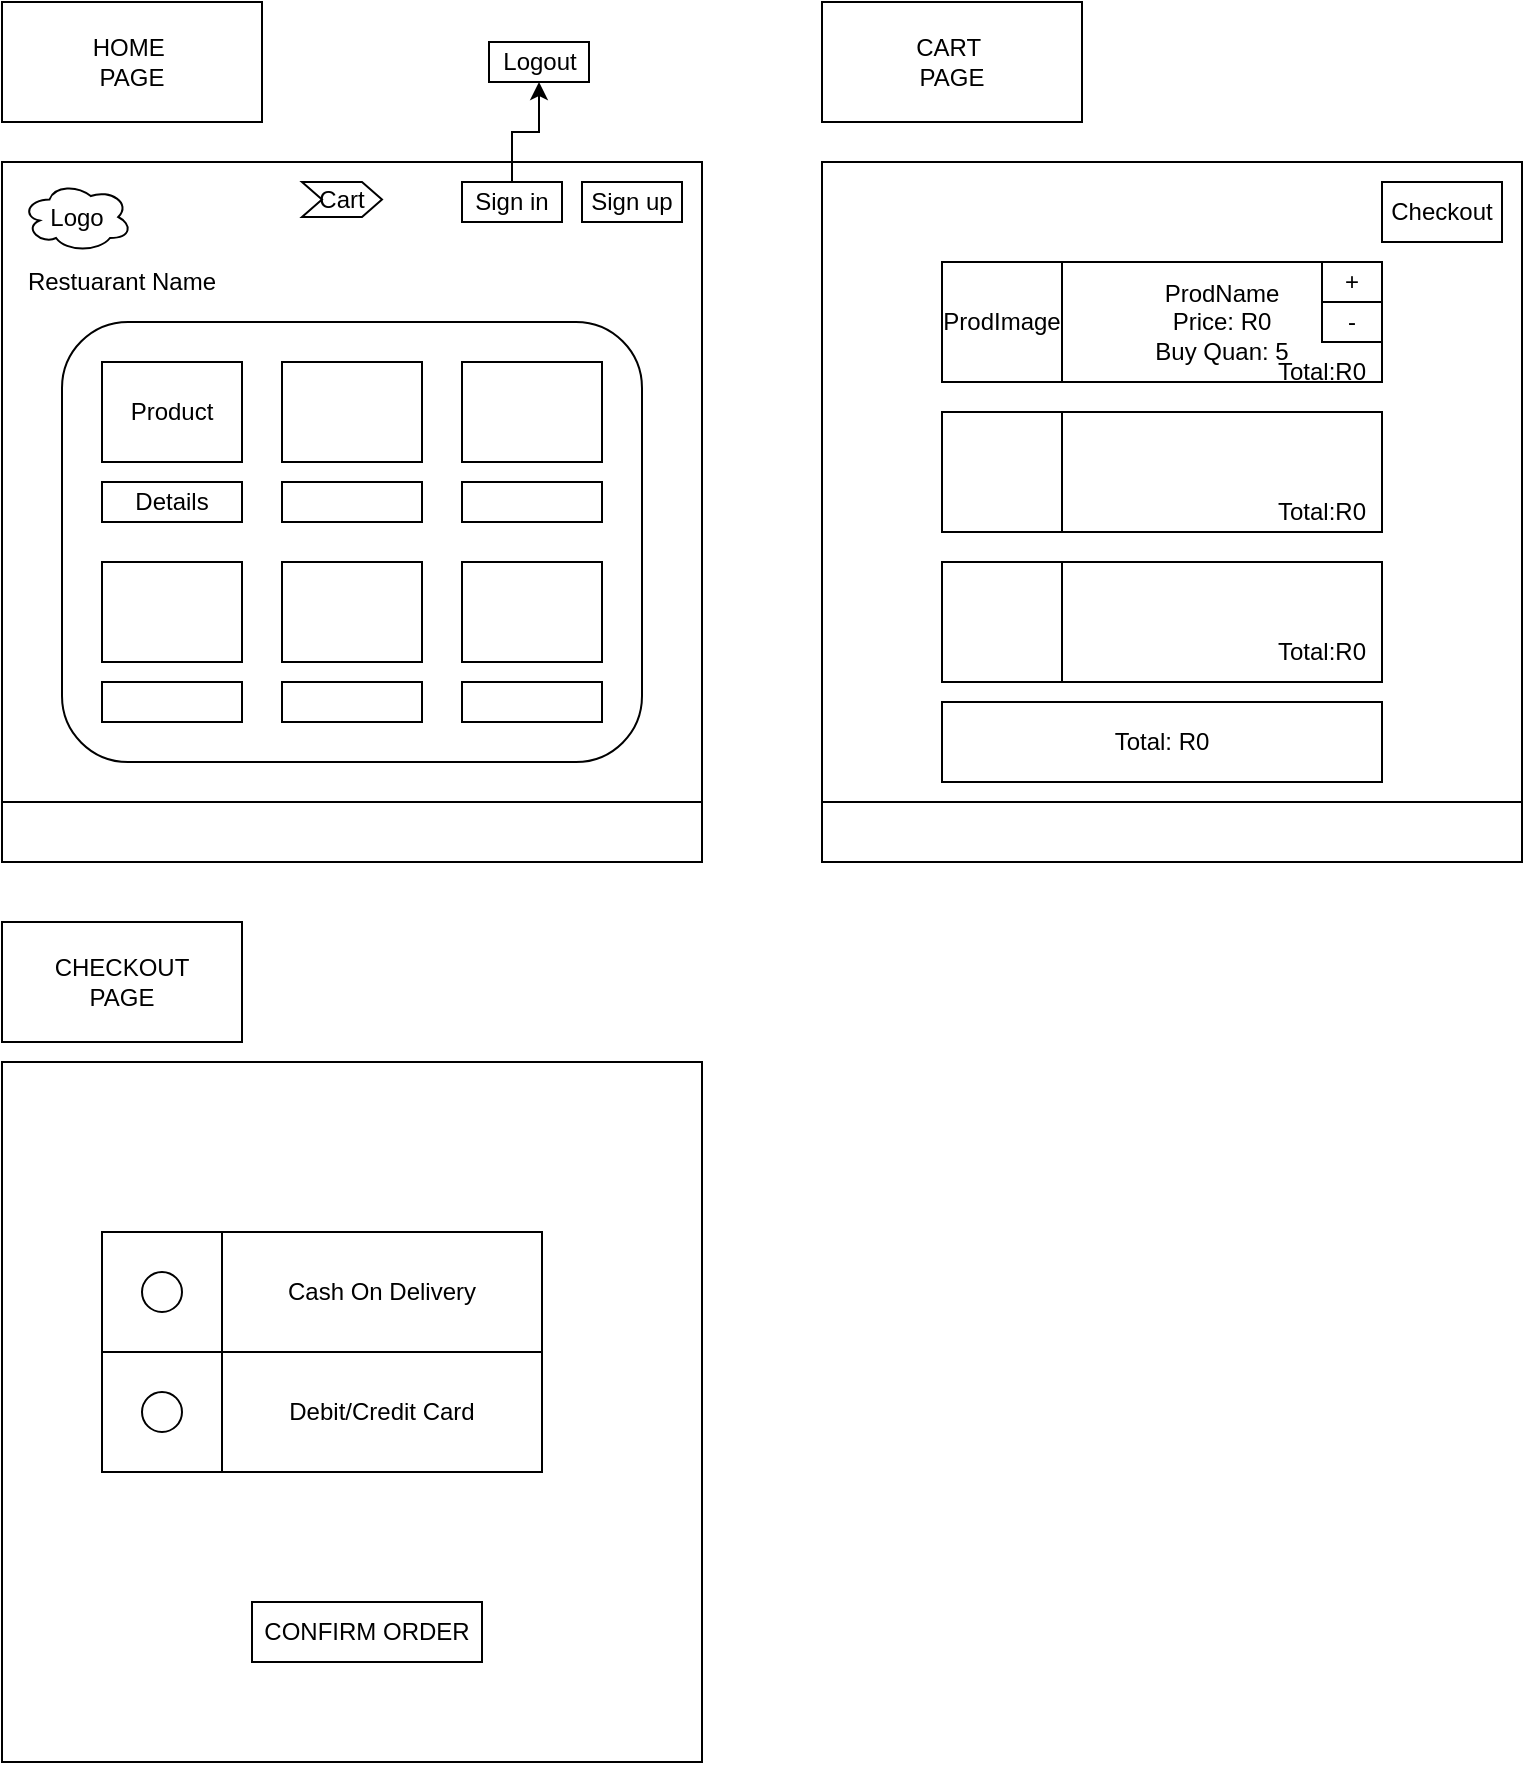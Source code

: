 <mxfile version="24.9.0">
  <diagram name="Page-1" id="f2C7okhfU_2KWWLTlUfj">
    <mxGraphModel dx="852" dy="1513" grid="1" gridSize="10" guides="1" tooltips="1" connect="1" arrows="1" fold="1" page="1" pageScale="1" pageWidth="827" pageHeight="1169" math="0" shadow="0">
      <root>
        <mxCell id="0" />
        <mxCell id="1" parent="0" />
        <mxCell id="ZQC9xDUk0hvV3A3y6WX4-1" value="" style="whiteSpace=wrap;html=1;aspect=fixed;" parent="1" vertex="1">
          <mxGeometry x="120" y="20" width="350" height="350" as="geometry" />
        </mxCell>
        <mxCell id="BFbZ1qvllum0F3lM_hmC-3" style="edgeStyle=orthogonalEdgeStyle;rounded=0;orthogonalLoop=1;jettySize=auto;html=1;exitX=0.5;exitY=0;exitDx=0;exitDy=0;entryX=0.5;entryY=1;entryDx=0;entryDy=0;" edge="1" parent="1" source="ZQC9xDUk0hvV3A3y6WX4-2" target="ZQC9xDUk0hvV3A3y6WX4-7">
          <mxGeometry relative="1" as="geometry" />
        </mxCell>
        <mxCell id="ZQC9xDUk0hvV3A3y6WX4-2" value="Sign in" style="rounded=0;whiteSpace=wrap;html=1;" parent="1" vertex="1">
          <mxGeometry x="350" y="30" width="50" height="20" as="geometry" />
        </mxCell>
        <mxCell id="ZQC9xDUk0hvV3A3y6WX4-3" value="Sign up" style="rounded=0;whiteSpace=wrap;html=1;" parent="1" vertex="1">
          <mxGeometry x="410" y="30" width="50" height="20" as="geometry" />
        </mxCell>
        <mxCell id="ZQC9xDUk0hvV3A3y6WX4-4" value="" style="rounded=0;whiteSpace=wrap;html=1;" parent="1" vertex="1">
          <mxGeometry x="120" y="340" width="350" height="30" as="geometry" />
        </mxCell>
        <mxCell id="ZQC9xDUk0hvV3A3y6WX4-5" value="" style="whiteSpace=wrap;html=1;aspect=fixed;" parent="1" vertex="1">
          <mxGeometry x="530" y="20" width="350" height="350" as="geometry" />
        </mxCell>
        <mxCell id="ZQC9xDUk0hvV3A3y6WX4-7" value="Logout" style="rounded=0;whiteSpace=wrap;html=1;" parent="1" vertex="1">
          <mxGeometry x="363.5" y="-40" width="50" height="20" as="geometry" />
        </mxCell>
        <mxCell id="ZQC9xDUk0hvV3A3y6WX4-8" value="" style="rounded=0;whiteSpace=wrap;html=1;" parent="1" vertex="1">
          <mxGeometry x="530" y="340" width="350" height="30" as="geometry" />
        </mxCell>
        <mxCell id="ZQC9xDUk0hvV3A3y6WX4-9" value="" style="rounded=1;whiteSpace=wrap;html=1;" parent="1" vertex="1">
          <mxGeometry x="150" y="100" width="290" height="220" as="geometry" />
        </mxCell>
        <mxCell id="ZQC9xDUk0hvV3A3y6WX4-10" value="Restuarant Name" style="text;html=1;align=center;verticalAlign=middle;whiteSpace=wrap;rounded=0;" parent="1" vertex="1">
          <mxGeometry x="130" y="65" width="100" height="30" as="geometry" />
        </mxCell>
        <mxCell id="ZQC9xDUk0hvV3A3y6WX4-11" value="Logo" style="ellipse;shape=cloud;whiteSpace=wrap;html=1;" parent="1" vertex="1">
          <mxGeometry x="130" y="30" width="55" height="35" as="geometry" />
        </mxCell>
        <mxCell id="ZQC9xDUk0hvV3A3y6WX4-12" value="Product" style="rounded=0;whiteSpace=wrap;html=1;" parent="1" vertex="1">
          <mxGeometry x="170" y="120" width="70" height="50" as="geometry" />
        </mxCell>
        <mxCell id="ZQC9xDUk0hvV3A3y6WX4-14" value="Details" style="rounded=0;whiteSpace=wrap;html=1;" parent="1" vertex="1">
          <mxGeometry x="170" y="180" width="70" height="20" as="geometry" />
        </mxCell>
        <mxCell id="ZQC9xDUk0hvV3A3y6WX4-15" value="" style="rounded=0;whiteSpace=wrap;html=1;" parent="1" vertex="1">
          <mxGeometry x="260" y="120" width="70" height="50" as="geometry" />
        </mxCell>
        <mxCell id="ZQC9xDUk0hvV3A3y6WX4-16" value="" style="rounded=0;whiteSpace=wrap;html=1;" parent="1" vertex="1">
          <mxGeometry x="260" y="180" width="70" height="20" as="geometry" />
        </mxCell>
        <mxCell id="ZQC9xDUk0hvV3A3y6WX4-17" value="" style="rounded=0;whiteSpace=wrap;html=1;" parent="1" vertex="1">
          <mxGeometry x="350" y="120" width="70" height="50" as="geometry" />
        </mxCell>
        <mxCell id="ZQC9xDUk0hvV3A3y6WX4-18" value="" style="rounded=0;whiteSpace=wrap;html=1;" parent="1" vertex="1">
          <mxGeometry x="350" y="180" width="70" height="20" as="geometry" />
        </mxCell>
        <mxCell id="ZQC9xDUk0hvV3A3y6WX4-19" value="" style="rounded=0;whiteSpace=wrap;html=1;" parent="1" vertex="1">
          <mxGeometry x="170" y="220" width="70" height="50" as="geometry" />
        </mxCell>
        <mxCell id="ZQC9xDUk0hvV3A3y6WX4-20" value="" style="rounded=0;whiteSpace=wrap;html=1;" parent="1" vertex="1">
          <mxGeometry x="170" y="280" width="70" height="20" as="geometry" />
        </mxCell>
        <mxCell id="ZQC9xDUk0hvV3A3y6WX4-21" value="" style="rounded=0;whiteSpace=wrap;html=1;" parent="1" vertex="1">
          <mxGeometry x="350" y="220" width="70" height="50" as="geometry" />
        </mxCell>
        <mxCell id="ZQC9xDUk0hvV3A3y6WX4-22" value="" style="rounded=0;whiteSpace=wrap;html=1;" parent="1" vertex="1">
          <mxGeometry x="350" y="280" width="70" height="20" as="geometry" />
        </mxCell>
        <mxCell id="ZQC9xDUk0hvV3A3y6WX4-23" value="" style="rounded=0;whiteSpace=wrap;html=1;" parent="1" vertex="1">
          <mxGeometry x="260" y="220" width="70" height="50" as="geometry" />
        </mxCell>
        <mxCell id="ZQC9xDUk0hvV3A3y6WX4-24" value="" style="rounded=0;whiteSpace=wrap;html=1;" parent="1" vertex="1">
          <mxGeometry x="260" y="280" width="70" height="20" as="geometry" />
        </mxCell>
        <mxCell id="ZQC9xDUk0hvV3A3y6WX4-25" value="Cart" style="shape=step;perimeter=stepPerimeter;whiteSpace=wrap;html=1;fixedSize=1;size=10;" parent="1" vertex="1">
          <mxGeometry x="270" y="30" width="40" height="17.5" as="geometry" />
        </mxCell>
        <mxCell id="BFbZ1qvllum0F3lM_hmC-1" value="HOME&amp;nbsp;&lt;div&gt;PAGE&lt;/div&gt;" style="rounded=0;whiteSpace=wrap;html=1;" vertex="1" parent="1">
          <mxGeometry x="120" y="-60" width="130" height="60" as="geometry" />
        </mxCell>
        <mxCell id="BFbZ1qvllum0F3lM_hmC-2" value="CART&amp;nbsp;&lt;div&gt;PAGE&lt;/div&gt;" style="rounded=0;whiteSpace=wrap;html=1;" vertex="1" parent="1">
          <mxGeometry x="530" y="-60" width="130" height="60" as="geometry" />
        </mxCell>
        <mxCell id="BFbZ1qvllum0F3lM_hmC-4" value="Checkout" style="rounded=0;whiteSpace=wrap;html=1;" vertex="1" parent="1">
          <mxGeometry x="810" y="30" width="60" height="30" as="geometry" />
        </mxCell>
        <mxCell id="BFbZ1qvllum0F3lM_hmC-5" value="ProdImage" style="rounded=0;whiteSpace=wrap;html=1;" vertex="1" parent="1">
          <mxGeometry x="590" y="70" width="60" height="60" as="geometry" />
        </mxCell>
        <mxCell id="BFbZ1qvllum0F3lM_hmC-6" value="&lt;div&gt;ProdName&lt;br&gt;Price: R0&lt;/div&gt;Buy Quan: 5" style="rounded=0;whiteSpace=wrap;html=1;" vertex="1" parent="1">
          <mxGeometry x="650" y="70" width="160" height="60" as="geometry" />
        </mxCell>
        <mxCell id="BFbZ1qvllum0F3lM_hmC-8" value="" style="rounded=0;whiteSpace=wrap;html=1;" vertex="1" parent="1">
          <mxGeometry x="590" y="145" width="60" height="60" as="geometry" />
        </mxCell>
        <mxCell id="BFbZ1qvllum0F3lM_hmC-9" value="" style="rounded=0;whiteSpace=wrap;html=1;" vertex="1" parent="1">
          <mxGeometry x="650" y="145" width="160" height="60" as="geometry" />
        </mxCell>
        <mxCell id="BFbZ1qvllum0F3lM_hmC-12" value="" style="rounded=0;whiteSpace=wrap;html=1;" vertex="1" parent="1">
          <mxGeometry x="590" y="220" width="60" height="60" as="geometry" />
        </mxCell>
        <mxCell id="BFbZ1qvllum0F3lM_hmC-13" value="" style="rounded=0;whiteSpace=wrap;html=1;" vertex="1" parent="1">
          <mxGeometry x="650" y="220" width="160" height="60" as="geometry" />
        </mxCell>
        <mxCell id="BFbZ1qvllum0F3lM_hmC-14" value="Total:R0" style="text;html=1;align=center;verticalAlign=middle;whiteSpace=wrap;rounded=0;" vertex="1" parent="1">
          <mxGeometry x="750" y="110" width="60" height="30" as="geometry" />
        </mxCell>
        <mxCell id="BFbZ1qvllum0F3lM_hmC-15" value="Total: R0" style="rounded=0;whiteSpace=wrap;html=1;" vertex="1" parent="1">
          <mxGeometry x="590" y="290" width="220" height="40" as="geometry" />
        </mxCell>
        <mxCell id="BFbZ1qvllum0F3lM_hmC-16" value="Total:R0" style="text;html=1;align=center;verticalAlign=middle;whiteSpace=wrap;rounded=0;" vertex="1" parent="1">
          <mxGeometry x="750" y="180" width="60" height="30" as="geometry" />
        </mxCell>
        <mxCell id="BFbZ1qvllum0F3lM_hmC-17" value="Total:R0" style="text;html=1;align=center;verticalAlign=middle;whiteSpace=wrap;rounded=0;" vertex="1" parent="1">
          <mxGeometry x="750" y="250" width="60" height="30" as="geometry" />
        </mxCell>
        <mxCell id="BFbZ1qvllum0F3lM_hmC-18" value="+" style="rounded=0;whiteSpace=wrap;html=1;" vertex="1" parent="1">
          <mxGeometry x="780" y="70" width="30" height="20" as="geometry" />
        </mxCell>
        <mxCell id="BFbZ1qvllum0F3lM_hmC-19" value="-" style="rounded=0;whiteSpace=wrap;html=1;" vertex="1" parent="1">
          <mxGeometry x="780" y="90" width="30" height="20" as="geometry" />
        </mxCell>
        <mxCell id="BFbZ1qvllum0F3lM_hmC-20" value="" style="whiteSpace=wrap;html=1;aspect=fixed;" vertex="1" parent="1">
          <mxGeometry x="120" y="470" width="350" height="350" as="geometry" />
        </mxCell>
        <mxCell id="BFbZ1qvllum0F3lM_hmC-21" value="CHECKOUT&lt;div&gt;PAGE&lt;/div&gt;" style="rounded=0;whiteSpace=wrap;html=1;" vertex="1" parent="1">
          <mxGeometry x="120" y="400" width="120" height="60" as="geometry" />
        </mxCell>
        <mxCell id="BFbZ1qvllum0F3lM_hmC-22" value="" style="rounded=0;whiteSpace=wrap;html=1;" vertex="1" parent="1">
          <mxGeometry x="170" y="555" width="60" height="60" as="geometry" />
        </mxCell>
        <mxCell id="BFbZ1qvllum0F3lM_hmC-23" value="Cash On Delivery" style="rounded=0;whiteSpace=wrap;html=1;" vertex="1" parent="1">
          <mxGeometry x="230" y="555" width="160" height="60" as="geometry" />
        </mxCell>
        <mxCell id="BFbZ1qvllum0F3lM_hmC-24" value="" style="ellipse;whiteSpace=wrap;html=1;aspect=fixed;" vertex="1" parent="1">
          <mxGeometry x="190" y="575" width="20" height="20" as="geometry" />
        </mxCell>
        <mxCell id="BFbZ1qvllum0F3lM_hmC-25" value="" style="rounded=0;whiteSpace=wrap;html=1;" vertex="1" parent="1">
          <mxGeometry x="170" y="615" width="60" height="60" as="geometry" />
        </mxCell>
        <mxCell id="BFbZ1qvllum0F3lM_hmC-26" value="Debit/Credit Card" style="rounded=0;whiteSpace=wrap;html=1;" vertex="1" parent="1">
          <mxGeometry x="230" y="615" width="160" height="60" as="geometry" />
        </mxCell>
        <mxCell id="BFbZ1qvllum0F3lM_hmC-27" value="" style="ellipse;whiteSpace=wrap;html=1;aspect=fixed;" vertex="1" parent="1">
          <mxGeometry x="190" y="635" width="20" height="20" as="geometry" />
        </mxCell>
        <mxCell id="BFbZ1qvllum0F3lM_hmC-28" value="CONFIRM ORDER" style="rounded=0;whiteSpace=wrap;html=1;" vertex="1" parent="1">
          <mxGeometry x="245" y="740" width="115" height="30" as="geometry" />
        </mxCell>
      </root>
    </mxGraphModel>
  </diagram>
</mxfile>
